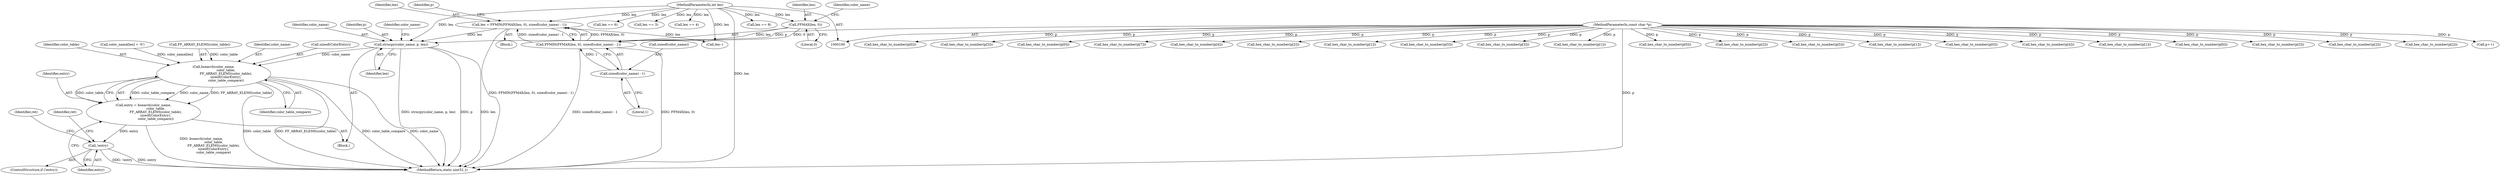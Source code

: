 digraph "0_FFmpeg_cb243972b121b1ae6b60a78ff55a0506c69f3879@API" {
"1000302" [label="(Call,strncpy(color_name, p, len))"];
"1000101" [label="(MethodParameterIn,const char *p)"];
"1000110" [label="(Call,len = FFMIN(FFMAX(len, 0), sizeof(color_name) - 1))"];
"1000112" [label="(Call,FFMIN(FFMAX(len, 0), sizeof(color_name) - 1))"];
"1000113" [label="(Call,FFMAX(len, 0))"];
"1000102" [label="(MethodParameterIn,int len)"];
"1000116" [label="(Call,sizeof(color_name) - 1)"];
"1000313" [label="(Call,bsearch(color_name,\n                        color_table,\n                        FF_ARRAY_ELEMS(color_table),\n                        sizeof(ColorEntry),\n                        color_table_compare))"];
"1000311" [label="(Call,entry = bsearch(color_name,\n                        color_table,\n                        FF_ARRAY_ELEMS(color_table),\n                        sizeof(ColorEntry),\n                        color_table_compare))"];
"1000322" [label="(Call,!entry)"];
"1000301" [label="(Block,)"];
"1000316" [label="(Call,FF_ARRAY_ELEMS(color_table))"];
"1000311" [label="(Call,entry = bsearch(color_name,\n                        color_table,\n                        FF_ARRAY_ELEMS(color_table),\n                        sizeof(ColorEntry),\n                        color_table_compare))"];
"1000146" [label="(Call,hex_char_to_number(p[1]))"];
"1000241" [label="(Call,len == 8)"];
"1000254" [label="(Call,hex_char_to_number(p[6]))"];
"1000275" [label="(Call,hex_char_to_number(p[3]))"];
"1000139" [label="(Call,hex_char_to_number(p[2]))"];
"1000112" [label="(Call,FFMIN(FFMAX(len, 0), sizeof(color_name) - 1))"];
"1000323" [label="(Identifier,entry)"];
"1000174" [label="(Call,hex_char_to_number(p[2]))"];
"1000116" [label="(Call,sizeof(color_name) - 1)"];
"1000113" [label="(Call,FFMAX(len, 0))"];
"1000114" [label="(Identifier,len)"];
"1000321" [label="(ControlStructure,if (!entry))"];
"1000194" [label="(Call,len == 6)"];
"1000126" [label="(Call,p++)"];
"1000101" [label="(MethodParameterIn,const char *p)"];
"1000152" [label="(Call,hex_char_to_number(p[0]))"];
"1000214" [label="(Call,hex_char_to_number(p[3]))"];
"1000111" [label="(Identifier,len)"];
"1000118" [label="(Identifier,color_name)"];
"1000314" [label="(Identifier,color_name)"];
"1000318" [label="(Call,sizeof(ColorEntry))"];
"1000322" [label="(Call,!entry)"];
"1000187" [label="(Call,hex_char_to_number(p[0]))"];
"1000303" [label="(Identifier,color_name)"];
"1000248" [label="(Call,hex_char_to_number(p[7]))"];
"1000327" [label="(Identifier,ret)"];
"1000325" [label="(Identifier,ret)"];
"1000207" [label="(Call,hex_char_to_number(p[4]))"];
"1000128" [label="(Call,len--)"];
"1000313" [label="(Call,bsearch(color_name,\n                        color_table,\n                        FF_ARRAY_ELEMS(color_table),\n                        sizeof(ColorEntry),\n                        color_table_compare))"];
"1000221" [label="(Call,hex_char_to_number(p[2]))"];
"1000103" [label="(Block,)"];
"1000315" [label="(Identifier,color_table)"];
"1000110" [label="(Call,len = FFMIN(FFMAX(len, 0), sizeof(color_name) - 1))"];
"1000181" [label="(Call,hex_char_to_number(p[1]))"];
"1000306" [label="(Call,color_name[len] = '\0')"];
"1000131" [label="(Call,len == 3)"];
"1000261" [label="(Call,hex_char_to_number(p[5]))"];
"1000115" [label="(Literal,0)"];
"1000167" [label="(Call,hex_char_to_number(p[3]))"];
"1000289" [label="(Call,hex_char_to_number(p[1]))"];
"1000304" [label="(Identifier,p)"];
"1000312" [label="(Identifier,entry)"];
"1000302" [label="(Call,strncpy(color_name, p, len))"];
"1000295" [label="(Call,hex_char_to_number(p[0]))"];
"1000308" [label="(Identifier,color_name)"];
"1000102" [label="(MethodParameterIn,int len)"];
"1000282" [label="(Call,hex_char_to_number(p[2]))"];
"1000123" [label="(Identifier,p)"];
"1000305" [label="(Identifier,len)"];
"1000201" [label="(Call,hex_char_to_number(p[5]))"];
"1000228" [label="(Call,hex_char_to_number(p[1]))"];
"1000234" [label="(Call,hex_char_to_number(p[0]))"];
"1000320" [label="(Identifier,color_table_compare)"];
"1000333" [label="(MethodReturn,static uint32_t)"];
"1000159" [label="(Call,len == 4)"];
"1000117" [label="(Call,sizeof(color_name))"];
"1000119" [label="(Literal,1)"];
"1000268" [label="(Call,hex_char_to_number(p[4]))"];
"1000302" -> "1000301"  [label="AST: "];
"1000302" -> "1000305"  [label="CFG: "];
"1000303" -> "1000302"  [label="AST: "];
"1000304" -> "1000302"  [label="AST: "];
"1000305" -> "1000302"  [label="AST: "];
"1000308" -> "1000302"  [label="CFG: "];
"1000302" -> "1000333"  [label="DDG: p"];
"1000302" -> "1000333"  [label="DDG: len"];
"1000302" -> "1000333"  [label="DDG: strncpy(color_name, p, len)"];
"1000101" -> "1000302"  [label="DDG: p"];
"1000110" -> "1000302"  [label="DDG: len"];
"1000102" -> "1000302"  [label="DDG: len"];
"1000302" -> "1000313"  [label="DDG: color_name"];
"1000101" -> "1000100"  [label="AST: "];
"1000101" -> "1000333"  [label="DDG: p"];
"1000101" -> "1000126"  [label="DDG: p"];
"1000101" -> "1000139"  [label="DDG: p"];
"1000101" -> "1000146"  [label="DDG: p"];
"1000101" -> "1000152"  [label="DDG: p"];
"1000101" -> "1000167"  [label="DDG: p"];
"1000101" -> "1000174"  [label="DDG: p"];
"1000101" -> "1000181"  [label="DDG: p"];
"1000101" -> "1000187"  [label="DDG: p"];
"1000101" -> "1000201"  [label="DDG: p"];
"1000101" -> "1000207"  [label="DDG: p"];
"1000101" -> "1000214"  [label="DDG: p"];
"1000101" -> "1000221"  [label="DDG: p"];
"1000101" -> "1000228"  [label="DDG: p"];
"1000101" -> "1000234"  [label="DDG: p"];
"1000101" -> "1000248"  [label="DDG: p"];
"1000101" -> "1000254"  [label="DDG: p"];
"1000101" -> "1000261"  [label="DDG: p"];
"1000101" -> "1000268"  [label="DDG: p"];
"1000101" -> "1000275"  [label="DDG: p"];
"1000101" -> "1000282"  [label="DDG: p"];
"1000101" -> "1000289"  [label="DDG: p"];
"1000101" -> "1000295"  [label="DDG: p"];
"1000110" -> "1000103"  [label="AST: "];
"1000110" -> "1000112"  [label="CFG: "];
"1000111" -> "1000110"  [label="AST: "];
"1000112" -> "1000110"  [label="AST: "];
"1000123" -> "1000110"  [label="CFG: "];
"1000110" -> "1000333"  [label="DDG: FFMIN(FFMAX(len, 0), sizeof(color_name) - 1)"];
"1000112" -> "1000110"  [label="DDG: FFMAX(len, 0)"];
"1000112" -> "1000110"  [label="DDG: sizeof(color_name) - 1"];
"1000102" -> "1000110"  [label="DDG: len"];
"1000110" -> "1000128"  [label="DDG: len"];
"1000112" -> "1000116"  [label="CFG: "];
"1000113" -> "1000112"  [label="AST: "];
"1000116" -> "1000112"  [label="AST: "];
"1000112" -> "1000333"  [label="DDG: FFMAX(len, 0)"];
"1000112" -> "1000333"  [label="DDG: sizeof(color_name) - 1"];
"1000113" -> "1000112"  [label="DDG: len"];
"1000113" -> "1000112"  [label="DDG: 0"];
"1000116" -> "1000112"  [label="DDG: 1"];
"1000113" -> "1000115"  [label="CFG: "];
"1000114" -> "1000113"  [label="AST: "];
"1000115" -> "1000113"  [label="AST: "];
"1000118" -> "1000113"  [label="CFG: "];
"1000102" -> "1000113"  [label="DDG: len"];
"1000102" -> "1000100"  [label="AST: "];
"1000102" -> "1000333"  [label="DDG: len"];
"1000102" -> "1000128"  [label="DDG: len"];
"1000102" -> "1000131"  [label="DDG: len"];
"1000102" -> "1000159"  [label="DDG: len"];
"1000102" -> "1000194"  [label="DDG: len"];
"1000102" -> "1000241"  [label="DDG: len"];
"1000116" -> "1000119"  [label="CFG: "];
"1000117" -> "1000116"  [label="AST: "];
"1000119" -> "1000116"  [label="AST: "];
"1000313" -> "1000311"  [label="AST: "];
"1000313" -> "1000320"  [label="CFG: "];
"1000314" -> "1000313"  [label="AST: "];
"1000315" -> "1000313"  [label="AST: "];
"1000316" -> "1000313"  [label="AST: "];
"1000318" -> "1000313"  [label="AST: "];
"1000320" -> "1000313"  [label="AST: "];
"1000311" -> "1000313"  [label="CFG: "];
"1000313" -> "1000333"  [label="DDG: color_table"];
"1000313" -> "1000333"  [label="DDG: FF_ARRAY_ELEMS(color_table)"];
"1000313" -> "1000333"  [label="DDG: color_table_compare"];
"1000313" -> "1000333"  [label="DDG: color_name"];
"1000313" -> "1000311"  [label="DDG: color_table_compare"];
"1000313" -> "1000311"  [label="DDG: color_name"];
"1000313" -> "1000311"  [label="DDG: FF_ARRAY_ELEMS(color_table)"];
"1000313" -> "1000311"  [label="DDG: color_table"];
"1000306" -> "1000313"  [label="DDG: color_name[len]"];
"1000316" -> "1000313"  [label="DDG: color_table"];
"1000311" -> "1000301"  [label="AST: "];
"1000312" -> "1000311"  [label="AST: "];
"1000323" -> "1000311"  [label="CFG: "];
"1000311" -> "1000333"  [label="DDG: bsearch(color_name,\n                        color_table,\n                        FF_ARRAY_ELEMS(color_table),\n                        sizeof(ColorEntry),\n                        color_table_compare)"];
"1000311" -> "1000322"  [label="DDG: entry"];
"1000322" -> "1000321"  [label="AST: "];
"1000322" -> "1000323"  [label="CFG: "];
"1000323" -> "1000322"  [label="AST: "];
"1000325" -> "1000322"  [label="CFG: "];
"1000327" -> "1000322"  [label="CFG: "];
"1000322" -> "1000333"  [label="DDG: !entry"];
"1000322" -> "1000333"  [label="DDG: entry"];
}
